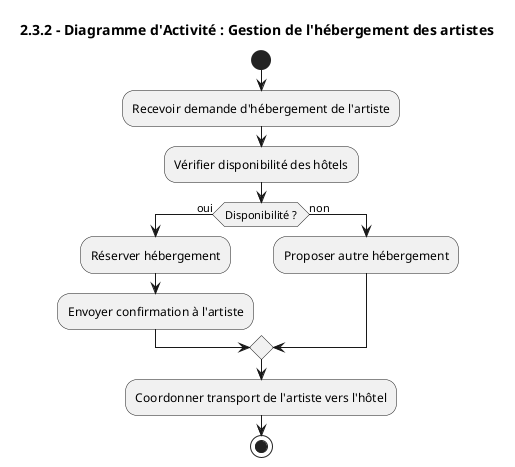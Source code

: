@startuml
!pragma layout smetana
title 2.3.2 - Diagramme d'Activité : Gestion de l'hébergement des artistes

start
:Recevoir demande d'hébergement de l'artiste;
:Vérifier disponibilité des hôtels;
if (Disponibilité ?) then (oui)
    :Réserver hébergement;
    :Envoyer confirmation à l'artiste;
else (non)
    :Proposer autre hébergement;
endif
:Coordonner transport de l'artiste vers l'hôtel;
stop
@enduml

